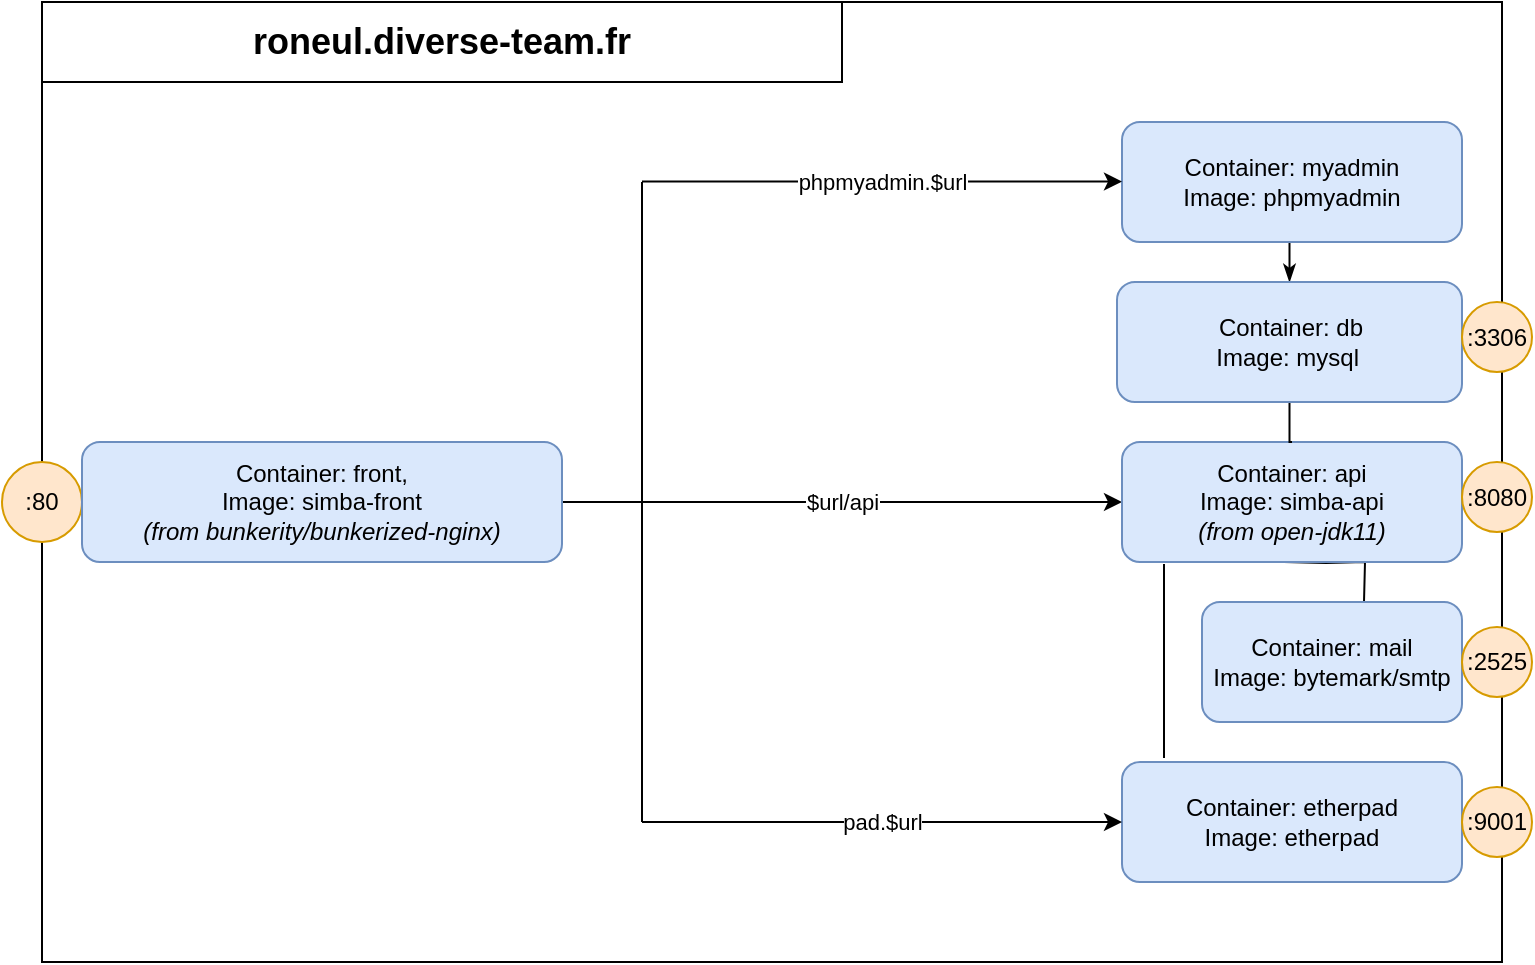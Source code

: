 <mxfile version="14.2.4" type="device"><diagram id="_-pi6VvFsYOYfS9xC_zS" name="Page-1"><mxGraphModel dx="1125" dy="670" grid="1" gridSize="10" guides="1" tooltips="1" connect="1" arrows="1" fold="1" page="1" pageScale="1" pageWidth="827" pageHeight="1169" math="0" shadow="0"><root><mxCell id="0"/><mxCell id="1" parent="0"/><mxCell id="5VarjcV-TiXBrj-1FSBA-35" value="" style="rounded=0;whiteSpace=wrap;html=1;fillColor=none;" vertex="1" parent="1"><mxGeometry x="60" y="160" width="730" height="480" as="geometry"/></mxCell><mxCell id="5VarjcV-TiXBrj-1FSBA-2" value="&lt;div&gt;:80&lt;/div&gt;" style="ellipse;whiteSpace=wrap;html=1;aspect=fixed;fillColor=#ffe6cc;strokeColor=#d79b00;" vertex="1" parent="1"><mxGeometry x="40" y="390" width="40" height="40" as="geometry"/></mxCell><mxCell id="5VarjcV-TiXBrj-1FSBA-19" value="&lt;div&gt;$url/api&lt;/div&gt;" style="edgeStyle=orthogonalEdgeStyle;rounded=0;orthogonalLoop=1;jettySize=auto;html=1;" edge="1" parent="1" source="5VarjcV-TiXBrj-1FSBA-4" target="5VarjcV-TiXBrj-1FSBA-5"><mxGeometry relative="1" as="geometry"/></mxCell><mxCell id="5VarjcV-TiXBrj-1FSBA-4" value="&lt;div&gt;Container: front, &lt;br&gt;Image: simba-front&lt;br&gt;&lt;/div&gt;&lt;div&gt;&lt;i&gt;(from bunkerity/bunkerized-nginx)&lt;br&gt;&lt;/i&gt;&lt;/div&gt;" style="rounded=1;whiteSpace=wrap;html=1;fillColor=#dae8fc;strokeColor=#6c8ebf;" vertex="1" parent="1"><mxGeometry x="80" y="380" width="240" height="60" as="geometry"/></mxCell><mxCell id="5VarjcV-TiXBrj-1FSBA-26" style="edgeStyle=orthogonalEdgeStyle;rounded=0;orthogonalLoop=1;jettySize=auto;html=1;endArrow=none;endFill=0;" edge="1" parent="1"><mxGeometry relative="1" as="geometry"><mxPoint x="681" y="440" as="sourcePoint"/><mxPoint x="721" y="460" as="targetPoint"/></mxGeometry></mxCell><mxCell id="5VarjcV-TiXBrj-1FSBA-5" value="&lt;div&gt;Container: api&lt;/div&gt;Image: simba-api &lt;br&gt;&lt;i&gt;(from open-jdk11)&lt;/i&gt;" style="rounded=1;whiteSpace=wrap;html=1;fillColor=#dae8fc;strokeColor=#6c8ebf;" vertex="1" parent="1"><mxGeometry x="600" y="380" width="170" height="60" as="geometry"/></mxCell><mxCell id="5VarjcV-TiXBrj-1FSBA-6" value="&lt;div&gt;:8080&lt;/div&gt;" style="ellipse;whiteSpace=wrap;html=1;aspect=fixed;fillColor=#ffe6cc;strokeColor=#d79b00;" vertex="1" parent="1"><mxGeometry x="770" y="390" width="35" height="35" as="geometry"/></mxCell><mxCell id="5VarjcV-TiXBrj-1FSBA-29" style="edgeStyle=orthogonalEdgeStyle;rounded=0;orthogonalLoop=1;jettySize=auto;html=1;entryX=0.5;entryY=0;entryDx=0;entryDy=0;endArrow=none;endFill=0;" edge="1" parent="1" source="5VarjcV-TiXBrj-1FSBA-8" target="5VarjcV-TiXBrj-1FSBA-5"><mxGeometry relative="1" as="geometry"/></mxCell><mxCell id="5VarjcV-TiXBrj-1FSBA-31" style="edgeStyle=orthogonalEdgeStyle;rounded=0;orthogonalLoop=1;jettySize=auto;html=1;entryX=0.5;entryY=1;entryDx=0;entryDy=0;endArrow=none;endFill=0;startArrow=classicThin;startFill=1;" edge="1" parent="1" source="5VarjcV-TiXBrj-1FSBA-8" target="5VarjcV-TiXBrj-1FSBA-16"><mxGeometry relative="1" as="geometry"/></mxCell><mxCell id="5VarjcV-TiXBrj-1FSBA-8" value="&lt;div&gt;Container: db&lt;br&gt;&lt;/div&gt;Image: mysql&amp;nbsp;" style="rounded=1;whiteSpace=wrap;html=1;fillColor=#dae8fc;strokeColor=#6c8ebf;" vertex="1" parent="1"><mxGeometry x="597.5" y="300" width="172.5" height="60" as="geometry"/></mxCell><mxCell id="5VarjcV-TiXBrj-1FSBA-9" value="&lt;div&gt;:3306&lt;/div&gt;" style="ellipse;whiteSpace=wrap;html=1;aspect=fixed;fillColor=#ffe6cc;strokeColor=#d79b00;" vertex="1" parent="1"><mxGeometry x="770" y="310" width="35" height="35" as="geometry"/></mxCell><mxCell id="5VarjcV-TiXBrj-1FSBA-10" value="&lt;div&gt;Container: etherpad&lt;br&gt;&lt;/div&gt;Image: etherpad" style="rounded=1;whiteSpace=wrap;html=1;fillColor=#dae8fc;strokeColor=#6c8ebf;" vertex="1" parent="1"><mxGeometry x="600" y="540" width="170" height="60" as="geometry"/></mxCell><mxCell id="5VarjcV-TiXBrj-1FSBA-11" value="&lt;div&gt;:9001&lt;/div&gt;" style="ellipse;whiteSpace=wrap;html=1;aspect=fixed;fillColor=#ffe6cc;strokeColor=#d79b00;" vertex="1" parent="1"><mxGeometry x="770" y="552.5" width="35" height="35" as="geometry"/></mxCell><mxCell id="5VarjcV-TiXBrj-1FSBA-12" value="&lt;div&gt;Container: mail&lt;/div&gt;Image: bytemark/smtp" style="rounded=1;whiteSpace=wrap;html=1;fillColor=#dae8fc;strokeColor=#6c8ebf;" vertex="1" parent="1"><mxGeometry x="640" y="460" width="130" height="60" as="geometry"/></mxCell><mxCell id="5VarjcV-TiXBrj-1FSBA-13" value="&lt;div&gt;:2525&lt;/div&gt;" style="ellipse;whiteSpace=wrap;html=1;aspect=fixed;fillColor=#ffe6cc;strokeColor=#d79b00;" vertex="1" parent="1"><mxGeometry x="770" y="472.5" width="35" height="35" as="geometry"/></mxCell><mxCell id="5VarjcV-TiXBrj-1FSBA-16" value="&lt;div&gt;Container: myadmin&lt;/div&gt;Image: phpmyadmin" style="rounded=1;whiteSpace=wrap;html=1;fillColor=#dae8fc;strokeColor=#6c8ebf;" vertex="1" parent="1"><mxGeometry x="600" y="220" width="170" height="60" as="geometry"/></mxCell><mxCell id="5VarjcV-TiXBrj-1FSBA-25" value="pad.$url" style="endArrow=classic;html=1;entryX=0;entryY=0.5;entryDx=0;entryDy=0;" edge="1" parent="1" target="5VarjcV-TiXBrj-1FSBA-10"><mxGeometry width="50" height="50" relative="1" as="geometry"><mxPoint x="360" y="570" as="sourcePoint"/><mxPoint x="540" y="460" as="targetPoint"/></mxGeometry></mxCell><mxCell id="5VarjcV-TiXBrj-1FSBA-32" value="&lt;div&gt;phpmyadmin.$url&lt;/div&gt;" style="endArrow=classic;html=1;entryX=0;entryY=0.5;entryDx=0;entryDy=0;" edge="1" parent="1"><mxGeometry width="50" height="50" relative="1" as="geometry"><mxPoint x="360" y="249.76" as="sourcePoint"/><mxPoint x="600" y="249.76" as="targetPoint"/></mxGeometry></mxCell><mxCell id="5VarjcV-TiXBrj-1FSBA-33" value="" style="endArrow=none;html=1;" edge="1" parent="1"><mxGeometry width="50" height="50" relative="1" as="geometry"><mxPoint x="360" y="570" as="sourcePoint"/><mxPoint x="360" y="250" as="targetPoint"/></mxGeometry></mxCell><mxCell id="5VarjcV-TiXBrj-1FSBA-34" value="" style="endArrow=none;html=1;" edge="1" parent="1"><mxGeometry width="50" height="50" relative="1" as="geometry"><mxPoint x="621" y="441" as="sourcePoint"/><mxPoint x="621" y="538" as="targetPoint"/></mxGeometry></mxCell><mxCell id="5VarjcV-TiXBrj-1FSBA-36" value="roneul.diverse-team.fr" style="rounded=0;whiteSpace=wrap;html=1;fontSize=18;fontStyle=1" vertex="1" parent="1"><mxGeometry x="60" y="160" width="400" height="40" as="geometry"/></mxCell></root></mxGraphModel></diagram></mxfile>